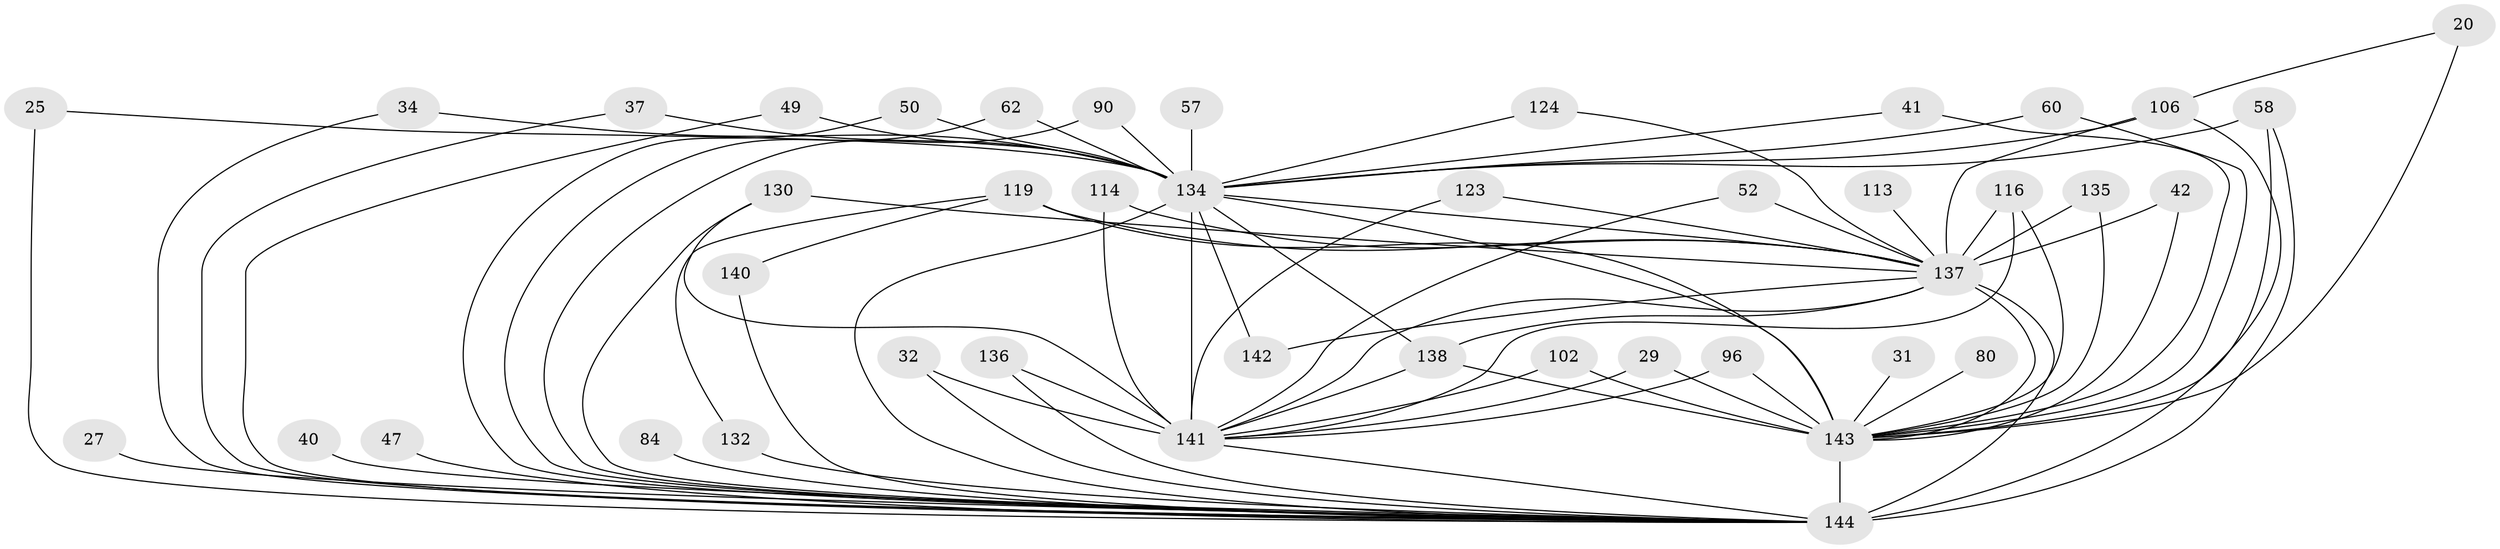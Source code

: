 // original degree distribution, {20: 0.020833333333333332, 21: 0.006944444444444444, 28: 0.006944444444444444, 23: 0.006944444444444444, 25: 0.006944444444444444, 22: 0.006944444444444444, 39: 0.006944444444444444, 17: 0.006944444444444444, 4: 0.0625, 2: 0.5694444444444444, 3: 0.19444444444444445, 9: 0.013888888888888888, 18: 0.006944444444444444, 5: 0.04861111111111111, 10: 0.006944444444444444, 6: 0.020833333333333332, 8: 0.006944444444444444}
// Generated by graph-tools (version 1.1) at 2025/48/03/04/25 21:48:18]
// undirected, 43 vertices, 83 edges
graph export_dot {
graph [start="1"]
  node [color=gray90,style=filled];
  20;
  25;
  27;
  29;
  31;
  32;
  34;
  37;
  40;
  41;
  42;
  47;
  49;
  50;
  52;
  57;
  58 [super="+19"];
  60;
  62;
  80;
  84;
  90;
  96;
  102;
  106 [super="+71"];
  113;
  114;
  116 [super="+93+112"];
  119 [super="+61+59+107"];
  123;
  124;
  130 [super="+82"];
  132 [super="+95"];
  134 [super="+133+8+122"];
  135 [super="+100"];
  136;
  137 [super="+85+94+131+126"];
  138 [super="+129"];
  140;
  141 [super="+78+139+120+103"];
  142;
  143 [super="+23+88"];
  144 [super="+79+91+92+97+18+128"];
  20 -- 106;
  20 -- 143 [weight=2];
  25 -- 134;
  25 -- 144;
  27 -- 144 [weight=2];
  29 -- 141;
  29 -- 143;
  31 -- 143 [weight=2];
  32 -- 141;
  32 -- 144;
  34 -- 134;
  34 -- 144;
  37 -- 134;
  37 -- 144;
  40 -- 144 [weight=2];
  41 -- 134;
  41 -- 143;
  42 -- 137;
  42 -- 143;
  47 -- 144 [weight=2];
  49 -- 134;
  49 -- 144;
  50 -- 134;
  50 -- 144;
  52 -- 141;
  52 -- 137;
  57 -- 134 [weight=2];
  58 -- 134 [weight=2];
  58 -- 143;
  58 -- 144;
  60 -- 134;
  60 -- 143;
  62 -- 134;
  62 -- 144;
  80 -- 143 [weight=2];
  84 -- 144 [weight=2];
  90 -- 134;
  90 -- 144;
  96 -- 141;
  96 -- 143;
  102 -- 141;
  102 -- 143;
  106 -- 137;
  106 -- 134 [weight=2];
  106 -- 144 [weight=2];
  113 -- 137 [weight=2];
  114 -- 141;
  114 -- 137;
  116 -- 141 [weight=2];
  116 -- 137 [weight=2];
  116 -- 143 [weight=3];
  119 -- 140;
  119 -- 132;
  119 -- 137 [weight=4];
  119 -- 143 [weight=3];
  123 -- 137;
  123 -- 141;
  124 -- 137;
  124 -- 134;
  130 -- 141;
  130 -- 137 [weight=2];
  130 -- 144;
  132 -- 144 [weight=2];
  134 -- 141 [weight=16];
  134 -- 137 [weight=8];
  134 -- 142;
  134 -- 143 [weight=6];
  134 -- 144 [weight=16];
  134 -- 138;
  135 -- 137 [weight=2];
  135 -- 143;
  136 -- 141;
  136 -- 144;
  137 -- 141 [weight=5];
  137 -- 138 [weight=3];
  137 -- 142;
  137 -- 143 [weight=7];
  137 -- 144 [weight=26];
  138 -- 141 [weight=2];
  138 -- 143 [weight=4];
  140 -- 144;
  141 -- 144 [weight=2];
  143 -- 144 [weight=13];
}
